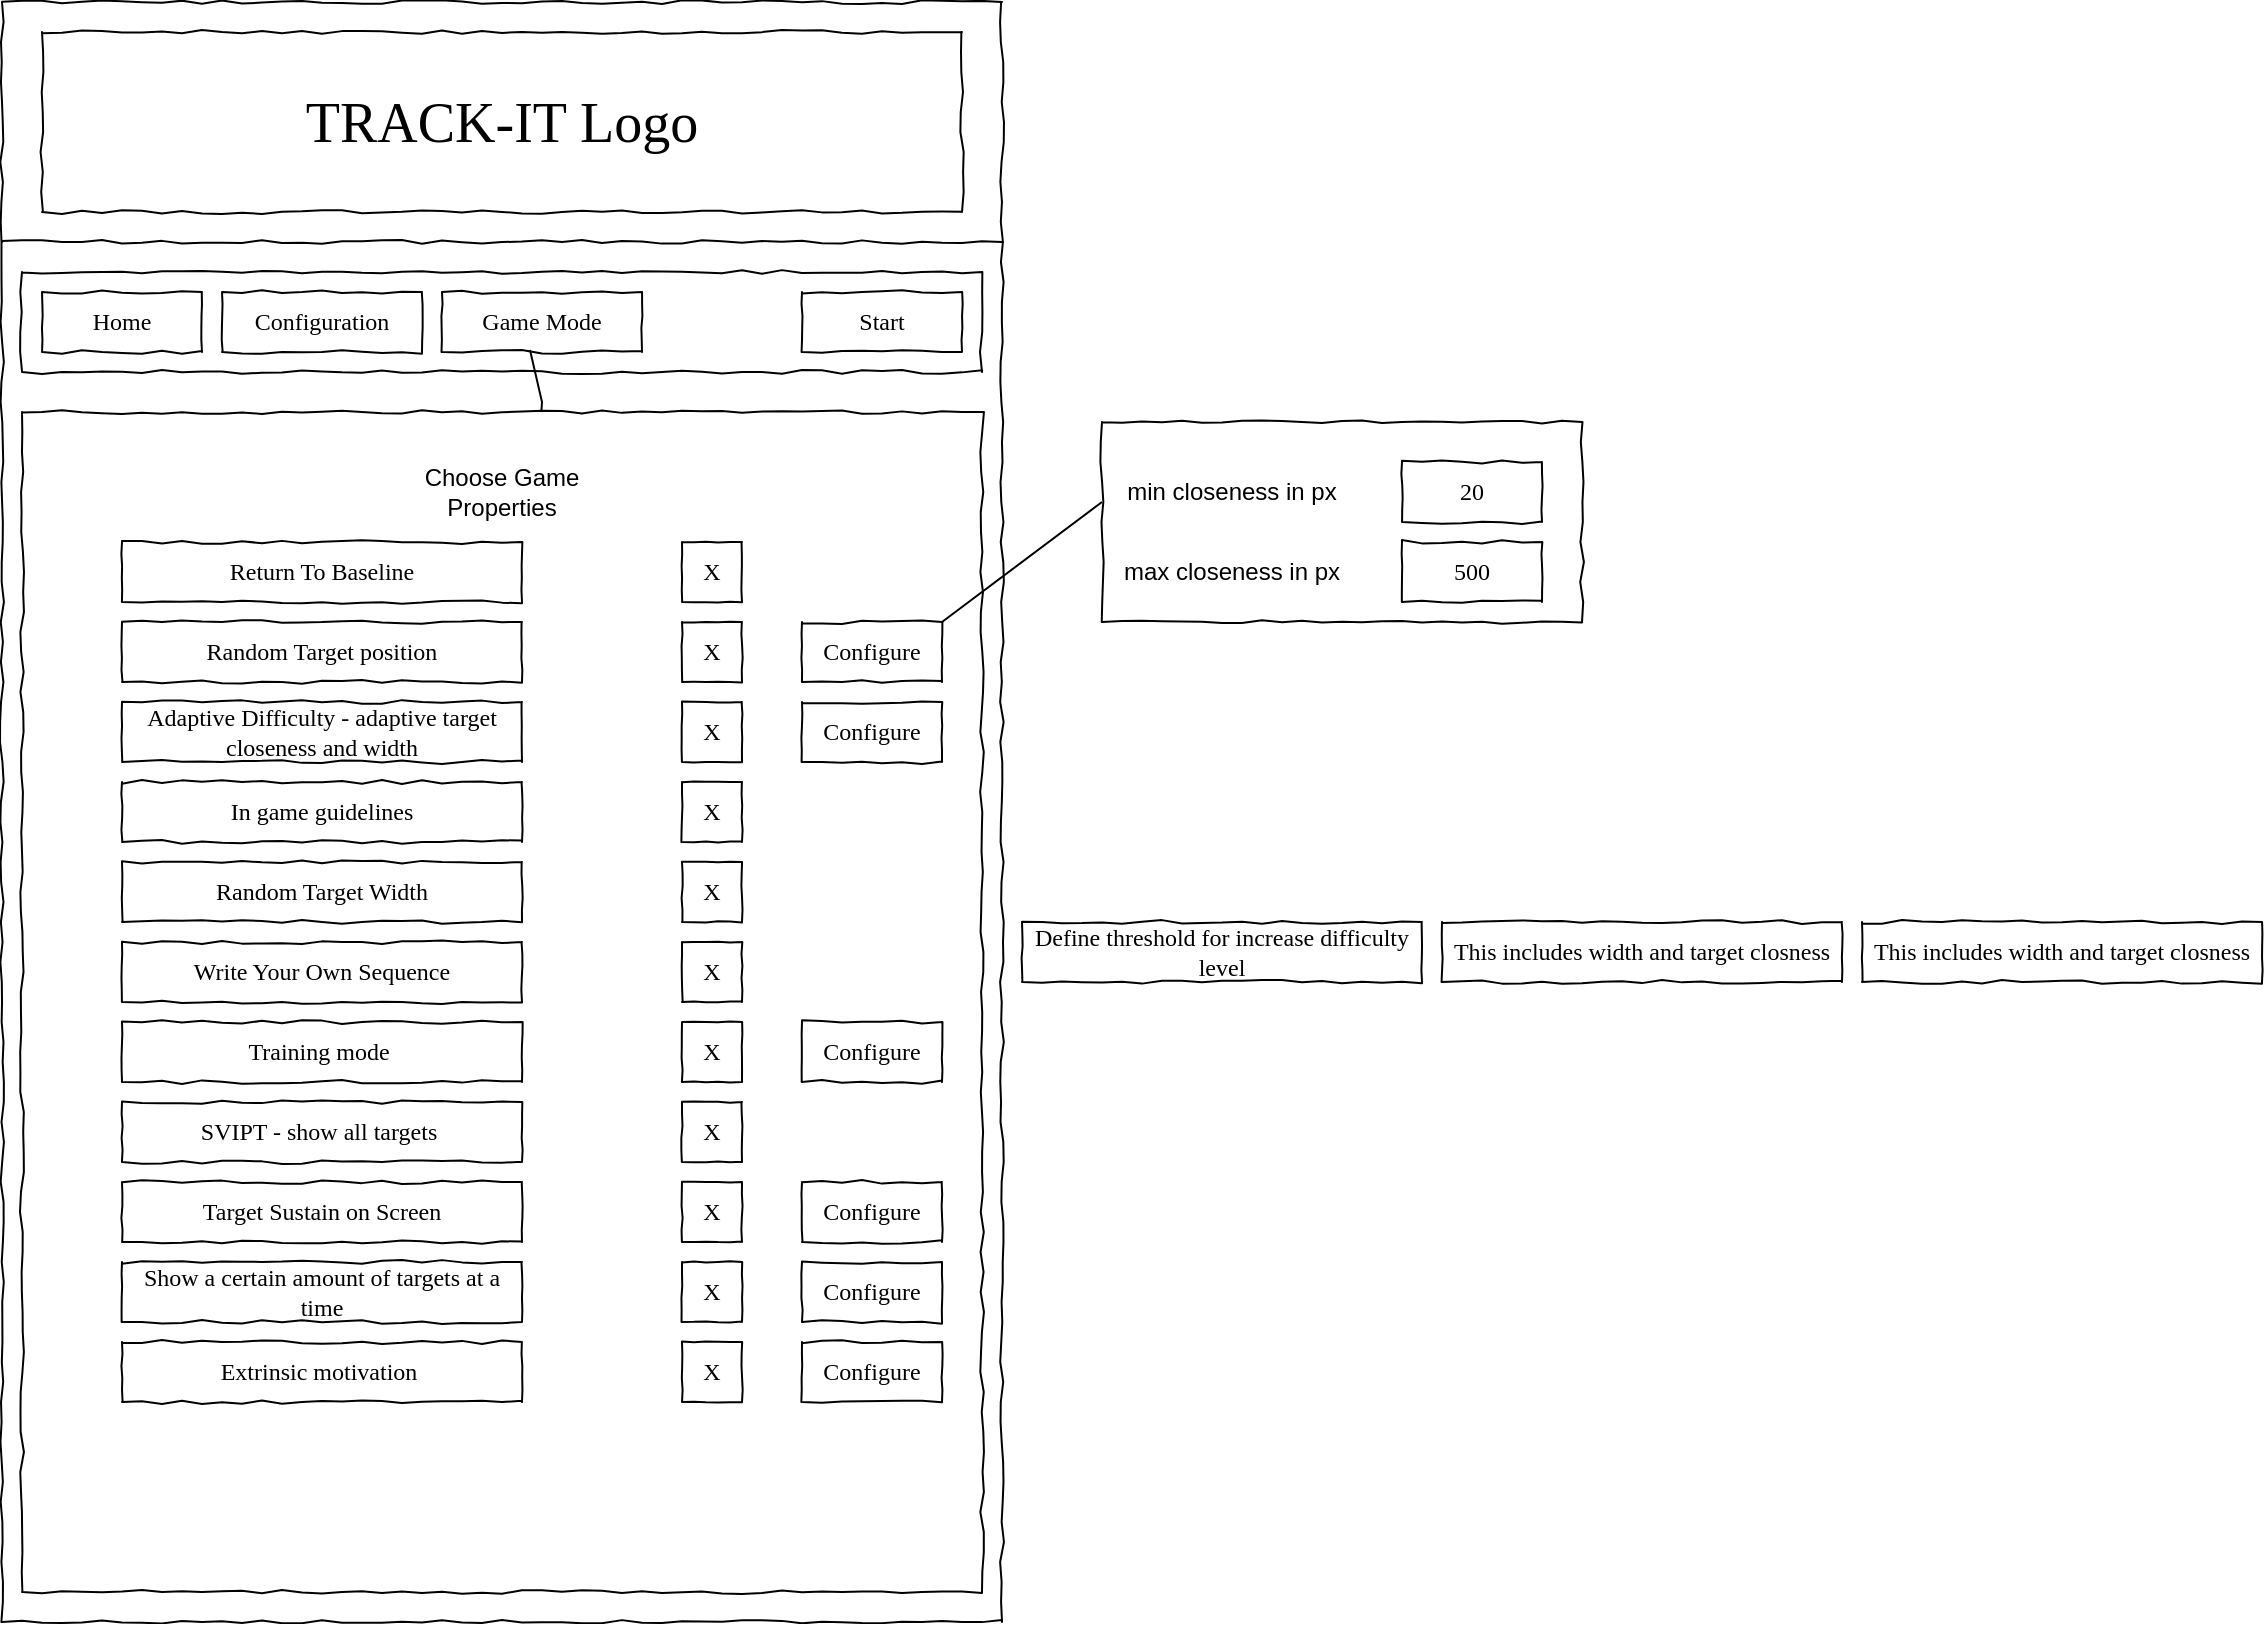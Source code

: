 <mxfile version="21.6.1" type="device">
  <diagram name="Page-1" id="03018318-947c-dd8e-b7a3-06fadd420f32">
    <mxGraphModel dx="1728" dy="1003" grid="1" gridSize="10" guides="1" tooltips="1" connect="1" arrows="1" fold="1" page="1" pageScale="1" pageWidth="1100" pageHeight="850" background="none" math="0" shadow="0">
      <root>
        <mxCell id="0" />
        <mxCell id="1" parent="0" />
        <mxCell id="677b7b8949515195-1" value="" style="whiteSpace=wrap;html=1;rounded=0;shadow=0;labelBackgroundColor=none;strokeColor=#000000;strokeWidth=1;fillColor=none;fontFamily=Verdana;fontSize=12;fontColor=#000000;align=center;comic=1;" parent="1" vertex="1">
          <mxGeometry x="300" y="20" width="500" height="810" as="geometry" />
        </mxCell>
        <mxCell id="677b7b8949515195-2" value="TRACK-IT Logo" style="whiteSpace=wrap;html=1;rounded=0;shadow=0;labelBackgroundColor=none;strokeWidth=1;fontFamily=Verdana;fontSize=28;align=center;comic=1;" parent="1" vertex="1">
          <mxGeometry x="320" y="35" width="460" height="90" as="geometry" />
        </mxCell>
        <mxCell id="677b7b8949515195-9" value="" style="line;strokeWidth=1;html=1;rounded=0;shadow=0;labelBackgroundColor=none;fillColor=none;fontFamily=Verdana;fontSize=14;fontColor=#000000;align=center;comic=1;" parent="1" vertex="1">
          <mxGeometry x="300" y="135" width="500" height="10" as="geometry" />
        </mxCell>
        <mxCell id="677b7b8949515195-10" value="" style="whiteSpace=wrap;html=1;rounded=0;shadow=0;labelBackgroundColor=none;strokeWidth=1;fillColor=none;fontFamily=Verdana;fontSize=12;align=center;comic=1;" parent="1" vertex="1">
          <mxGeometry x="310" y="155" width="480" height="50" as="geometry" />
        </mxCell>
        <mxCell id="677b7b8949515195-25" value="" style="whiteSpace=wrap;html=1;rounded=0;shadow=0;labelBackgroundColor=none;strokeWidth=1;fillColor=none;fontFamily=Verdana;fontSize=12;align=center;comic=1;" parent="1" vertex="1">
          <mxGeometry x="310" y="225" width="480" height="590" as="geometry" />
        </mxCell>
        <mxCell id="6X27XeiCugofJ0FdR2cb-1" value="Home" style="whiteSpace=wrap;html=1;rounded=0;shadow=0;labelBackgroundColor=none;strokeWidth=1;fillColor=none;fontFamily=Verdana;fontSize=12;align=center;comic=1;" parent="1" vertex="1">
          <mxGeometry x="320" y="165" width="80" height="30" as="geometry" />
        </mxCell>
        <mxCell id="6X27XeiCugofJ0FdR2cb-3" value="Configuration" style="whiteSpace=wrap;html=1;rounded=0;shadow=0;labelBackgroundColor=none;strokeWidth=1;fillColor=none;fontFamily=Verdana;fontSize=12;align=center;comic=1;" parent="1" vertex="1">
          <mxGeometry x="410" y="165" width="100" height="30" as="geometry" />
        </mxCell>
        <mxCell id="6X27XeiCugofJ0FdR2cb-5" value="Game Mode" style="whiteSpace=wrap;html=1;rounded=0;shadow=0;labelBackgroundColor=none;strokeWidth=1;fillColor=none;fontFamily=Verdana;fontSize=12;align=center;comic=1;" parent="1" vertex="1">
          <mxGeometry x="520" y="165" width="100" height="30" as="geometry" />
        </mxCell>
        <mxCell id="6X27XeiCugofJ0FdR2cb-6" value="Start" style="whiteSpace=wrap;html=1;rounded=0;shadow=0;labelBackgroundColor=none;strokeWidth=1;fillColor=none;fontFamily=Verdana;fontSize=12;align=center;comic=1;" parent="1" vertex="1">
          <mxGeometry x="700" y="165" width="80" height="30" as="geometry" />
        </mxCell>
        <mxCell id="6X27XeiCugofJ0FdR2cb-11" value="" style="endArrow=none;html=1;rounded=0;exitX=0.44;exitY=0.967;exitDx=0;exitDy=0;exitPerimeter=0;" parent="1" source="6X27XeiCugofJ0FdR2cb-5" target="677b7b8949515195-25" edge="1">
          <mxGeometry width="50" height="50" relative="1" as="geometry">
            <mxPoint x="550" y="460" as="sourcePoint" />
            <mxPoint x="440" y="270" as="targetPoint" />
            <Array as="points">
              <mxPoint x="570" y="220" />
            </Array>
          </mxGeometry>
        </mxCell>
        <mxCell id="4UDEAUrDCL4G5vx5dv1s-1" value="Choose Game Properties" style="text;html=1;strokeColor=none;fillColor=none;align=center;verticalAlign=middle;whiteSpace=wrap;rounded=0;" vertex="1" parent="1">
          <mxGeometry x="490" y="250" width="120" height="30" as="geometry" />
        </mxCell>
        <mxCell id="4UDEAUrDCL4G5vx5dv1s-3" value="Write Your Own Sequence" style="whiteSpace=wrap;html=1;rounded=0;shadow=0;labelBackgroundColor=none;strokeWidth=1;fillColor=none;fontFamily=Verdana;fontSize=12;align=center;comic=1;" vertex="1" parent="1">
          <mxGeometry x="360" y="490" width="200" height="30" as="geometry" />
        </mxCell>
        <mxCell id="4UDEAUrDCL4G5vx5dv1s-4" value="X" style="whiteSpace=wrap;html=1;rounded=0;shadow=0;labelBackgroundColor=none;strokeWidth=1;fillColor=none;fontFamily=Verdana;fontSize=12;align=center;comic=1;" vertex="1" parent="1">
          <mxGeometry x="640" y="490" width="30" height="30" as="geometry" />
        </mxCell>
        <mxCell id="4UDEAUrDCL4G5vx5dv1s-5" value="Return To Baseline" style="whiteSpace=wrap;html=1;rounded=0;shadow=0;labelBackgroundColor=none;strokeWidth=1;fillColor=none;fontFamily=Verdana;fontSize=12;align=center;comic=1;" vertex="1" parent="1">
          <mxGeometry x="360" y="290" width="200" height="30" as="geometry" />
        </mxCell>
        <mxCell id="4UDEAUrDCL4G5vx5dv1s-6" value="X" style="whiteSpace=wrap;html=1;rounded=0;shadow=0;labelBackgroundColor=none;strokeWidth=1;fillColor=none;fontFamily=Verdana;fontSize=12;align=center;comic=1;" vertex="1" parent="1">
          <mxGeometry x="640" y="290" width="30" height="30" as="geometry" />
        </mxCell>
        <mxCell id="4UDEAUrDCL4G5vx5dv1s-7" value="Random Target position" style="whiteSpace=wrap;html=1;rounded=0;shadow=0;labelBackgroundColor=none;strokeWidth=1;fillColor=none;fontFamily=Verdana;fontSize=12;align=center;comic=1;" vertex="1" parent="1">
          <mxGeometry x="360" y="330" width="200" height="30" as="geometry" />
        </mxCell>
        <mxCell id="4UDEAUrDCL4G5vx5dv1s-8" value="X" style="whiteSpace=wrap;html=1;rounded=0;shadow=0;labelBackgroundColor=none;strokeWidth=1;fillColor=none;fontFamily=Verdana;fontSize=12;align=center;comic=1;" vertex="1" parent="1">
          <mxGeometry x="640" y="330" width="30" height="30" as="geometry" />
        </mxCell>
        <mxCell id="4UDEAUrDCL4G5vx5dv1s-10" value="Random Target Width" style="whiteSpace=wrap;html=1;rounded=0;shadow=0;labelBackgroundColor=none;strokeWidth=1;fillColor=none;fontFamily=Verdana;fontSize=12;align=center;comic=1;" vertex="1" parent="1">
          <mxGeometry x="360" y="450" width="200" height="30" as="geometry" />
        </mxCell>
        <mxCell id="4UDEAUrDCL4G5vx5dv1s-11" value="X" style="whiteSpace=wrap;html=1;rounded=0;shadow=0;labelBackgroundColor=none;strokeWidth=1;fillColor=none;fontFamily=Verdana;fontSize=12;align=center;comic=1;" vertex="1" parent="1">
          <mxGeometry x="640" y="450" width="30" height="30" as="geometry" />
        </mxCell>
        <mxCell id="4UDEAUrDCL4G5vx5dv1s-12" value="Adaptive Difficulty - adaptive target closeness and width" style="whiteSpace=wrap;html=1;rounded=0;shadow=0;labelBackgroundColor=none;strokeWidth=1;fillColor=none;fontFamily=Verdana;fontSize=12;align=center;comic=1;" vertex="1" parent="1">
          <mxGeometry x="360" y="370" width="200" height="30" as="geometry" />
        </mxCell>
        <mxCell id="4UDEAUrDCL4G5vx5dv1s-13" value="X" style="whiteSpace=wrap;html=1;rounded=0;shadow=0;labelBackgroundColor=none;strokeWidth=1;fillColor=none;fontFamily=Verdana;fontSize=12;align=center;comic=1;" vertex="1" parent="1">
          <mxGeometry x="640" y="370" width="30" height="30" as="geometry" />
        </mxCell>
        <mxCell id="4UDEAUrDCL4G5vx5dv1s-14" value="Training mode&amp;nbsp;" style="whiteSpace=wrap;html=1;rounded=0;shadow=0;labelBackgroundColor=none;strokeWidth=1;fillColor=none;fontFamily=Verdana;fontSize=12;align=center;comic=1;" vertex="1" parent="1">
          <mxGeometry x="360" y="530" width="200" height="30" as="geometry" />
        </mxCell>
        <mxCell id="4UDEAUrDCL4G5vx5dv1s-15" value="X" style="whiteSpace=wrap;html=1;rounded=0;shadow=0;labelBackgroundColor=none;strokeWidth=1;fillColor=none;fontFamily=Verdana;fontSize=12;align=center;comic=1;" vertex="1" parent="1">
          <mxGeometry x="640" y="530" width="30" height="30" as="geometry" />
        </mxCell>
        <mxCell id="4UDEAUrDCL4G5vx5dv1s-16" value="SVIPT - show all targets&amp;nbsp;" style="whiteSpace=wrap;html=1;rounded=0;shadow=0;labelBackgroundColor=none;strokeWidth=1;fillColor=none;fontFamily=Verdana;fontSize=12;align=center;comic=1;" vertex="1" parent="1">
          <mxGeometry x="360" y="570" width="200" height="30" as="geometry" />
        </mxCell>
        <mxCell id="4UDEAUrDCL4G5vx5dv1s-17" value="X" style="whiteSpace=wrap;html=1;rounded=0;shadow=0;labelBackgroundColor=none;strokeWidth=1;fillColor=none;fontFamily=Verdana;fontSize=12;align=center;comic=1;" vertex="1" parent="1">
          <mxGeometry x="640" y="570" width="30" height="30" as="geometry" />
        </mxCell>
        <mxCell id="4UDEAUrDCL4G5vx5dv1s-18" value="Define threshold for increase difficulty level" style="whiteSpace=wrap;html=1;rounded=0;shadow=0;labelBackgroundColor=none;strokeWidth=1;fillColor=none;fontFamily=Verdana;fontSize=12;align=center;comic=1;" vertex="1" parent="1">
          <mxGeometry x="810" y="480" width="200" height="30" as="geometry" />
        </mxCell>
        <mxCell id="4UDEAUrDCL4G5vx5dv1s-20" value="This includes width and target closness" style="whiteSpace=wrap;html=1;rounded=0;shadow=0;labelBackgroundColor=none;strokeWidth=1;fillColor=none;fontFamily=Verdana;fontSize=12;align=center;comic=1;" vertex="1" parent="1">
          <mxGeometry x="1020" y="480" width="200" height="30" as="geometry" />
        </mxCell>
        <mxCell id="4UDEAUrDCL4G5vx5dv1s-21" value="This includes width and target closness" style="whiteSpace=wrap;html=1;rounded=0;shadow=0;labelBackgroundColor=none;strokeWidth=1;fillColor=none;fontFamily=Verdana;fontSize=12;align=center;comic=1;" vertex="1" parent="1">
          <mxGeometry x="1230" y="480" width="200" height="30" as="geometry" />
        </mxCell>
        <mxCell id="4UDEAUrDCL4G5vx5dv1s-23" value="Target Sustain on Screen" style="whiteSpace=wrap;html=1;rounded=0;shadow=0;labelBackgroundColor=none;strokeWidth=1;fillColor=none;fontFamily=Verdana;fontSize=12;align=center;comic=1;" vertex="1" parent="1">
          <mxGeometry x="360" y="610" width="200" height="30" as="geometry" />
        </mxCell>
        <mxCell id="4UDEAUrDCL4G5vx5dv1s-24" value="X" style="whiteSpace=wrap;html=1;rounded=0;shadow=0;labelBackgroundColor=none;strokeWidth=1;fillColor=none;fontFamily=Verdana;fontSize=12;align=center;comic=1;" vertex="1" parent="1">
          <mxGeometry x="640" y="610" width="30" height="30" as="geometry" />
        </mxCell>
        <mxCell id="4UDEAUrDCL4G5vx5dv1s-25" value="Show a certain amount of targets at a time" style="whiteSpace=wrap;html=1;rounded=0;shadow=0;labelBackgroundColor=none;strokeWidth=1;fillColor=none;fontFamily=Verdana;fontSize=12;align=center;comic=1;" vertex="1" parent="1">
          <mxGeometry x="360" y="650" width="200" height="30" as="geometry" />
        </mxCell>
        <mxCell id="4UDEAUrDCL4G5vx5dv1s-26" value="X" style="whiteSpace=wrap;html=1;rounded=0;shadow=0;labelBackgroundColor=none;strokeWidth=1;fillColor=none;fontFamily=Verdana;fontSize=12;align=center;comic=1;" vertex="1" parent="1">
          <mxGeometry x="640" y="650" width="30" height="30" as="geometry" />
        </mxCell>
        <mxCell id="4UDEAUrDCL4G5vx5dv1s-27" value="Extrinsic motivation&amp;nbsp;" style="whiteSpace=wrap;html=1;rounded=0;shadow=0;labelBackgroundColor=none;strokeWidth=1;fillColor=none;fontFamily=Verdana;fontSize=12;align=center;comic=1;" vertex="1" parent="1">
          <mxGeometry x="360" y="690" width="200" height="30" as="geometry" />
        </mxCell>
        <mxCell id="4UDEAUrDCL4G5vx5dv1s-28" value="X" style="whiteSpace=wrap;html=1;rounded=0;shadow=0;labelBackgroundColor=none;strokeWidth=1;fillColor=none;fontFamily=Verdana;fontSize=12;align=center;comic=1;" vertex="1" parent="1">
          <mxGeometry x="640" y="690" width="30" height="30" as="geometry" />
        </mxCell>
        <mxCell id="4UDEAUrDCL4G5vx5dv1s-29" value="In game guidelines" style="whiteSpace=wrap;html=1;rounded=0;shadow=0;labelBackgroundColor=none;strokeWidth=1;fillColor=none;fontFamily=Verdana;fontSize=12;align=center;comic=1;" vertex="1" parent="1">
          <mxGeometry x="360" y="410" width="200" height="30" as="geometry" />
        </mxCell>
        <mxCell id="4UDEAUrDCL4G5vx5dv1s-30" value="X" style="whiteSpace=wrap;html=1;rounded=0;shadow=0;labelBackgroundColor=none;strokeWidth=1;fillColor=none;fontFamily=Verdana;fontSize=12;align=center;comic=1;" vertex="1" parent="1">
          <mxGeometry x="640" y="410" width="30" height="30" as="geometry" />
        </mxCell>
        <mxCell id="4UDEAUrDCL4G5vx5dv1s-31" value="Configure" style="whiteSpace=wrap;html=1;rounded=0;shadow=0;labelBackgroundColor=none;strokeWidth=1;fillColor=none;fontFamily=Verdana;fontSize=12;align=center;comic=1;" vertex="1" parent="1">
          <mxGeometry x="700" y="330" width="70" height="30" as="geometry" />
        </mxCell>
        <mxCell id="4UDEAUrDCL4G5vx5dv1s-32" value="Configure" style="whiteSpace=wrap;html=1;rounded=0;shadow=0;labelBackgroundColor=none;strokeWidth=1;fillColor=none;fontFamily=Verdana;fontSize=12;align=center;comic=1;" vertex="1" parent="1">
          <mxGeometry x="700" y="370" width="70" height="30" as="geometry" />
        </mxCell>
        <mxCell id="4UDEAUrDCL4G5vx5dv1s-33" value="Configure" style="whiteSpace=wrap;html=1;rounded=0;shadow=0;labelBackgroundColor=none;strokeWidth=1;fillColor=none;fontFamily=Verdana;fontSize=12;align=center;comic=1;" vertex="1" parent="1">
          <mxGeometry x="700" y="530" width="70" height="30" as="geometry" />
        </mxCell>
        <mxCell id="4UDEAUrDCL4G5vx5dv1s-34" value="Configure" style="whiteSpace=wrap;html=1;rounded=0;shadow=0;labelBackgroundColor=none;strokeWidth=1;fillColor=none;fontFamily=Verdana;fontSize=12;align=center;comic=1;" vertex="1" parent="1">
          <mxGeometry x="700" y="610" width="70" height="30" as="geometry" />
        </mxCell>
        <mxCell id="4UDEAUrDCL4G5vx5dv1s-35" value="Configure" style="whiteSpace=wrap;html=1;rounded=0;shadow=0;labelBackgroundColor=none;strokeWidth=1;fillColor=none;fontFamily=Verdana;fontSize=12;align=center;comic=1;" vertex="1" parent="1">
          <mxGeometry x="700" y="650" width="70" height="30" as="geometry" />
        </mxCell>
        <mxCell id="4UDEAUrDCL4G5vx5dv1s-36" value="Configure" style="whiteSpace=wrap;html=1;rounded=0;shadow=0;labelBackgroundColor=none;strokeWidth=1;fillColor=none;fontFamily=Verdana;fontSize=12;align=center;comic=1;" vertex="1" parent="1">
          <mxGeometry x="700" y="690" width="70" height="30" as="geometry" />
        </mxCell>
        <mxCell id="4UDEAUrDCL4G5vx5dv1s-38" value="" style="endArrow=none;html=1;rounded=0;" edge="1" parent="1">
          <mxGeometry width="50" height="50" relative="1" as="geometry">
            <mxPoint x="770" y="330" as="sourcePoint" />
            <mxPoint x="850" y="270" as="targetPoint" />
          </mxGeometry>
        </mxCell>
        <mxCell id="4UDEAUrDCL4G5vx5dv1s-39" value="" style="whiteSpace=wrap;html=1;rounded=0;shadow=0;labelBackgroundColor=none;strokeWidth=1;fillColor=none;fontFamily=Verdana;fontSize=12;align=center;comic=1;" vertex="1" parent="1">
          <mxGeometry x="850" y="230" width="240" height="100" as="geometry" />
        </mxCell>
        <mxCell id="4UDEAUrDCL4G5vx5dv1s-40" value="min closeness in px" style="text;html=1;strokeColor=none;fillColor=none;align=center;verticalAlign=middle;whiteSpace=wrap;rounded=0;" vertex="1" parent="1">
          <mxGeometry x="860" y="250" width="110" height="30" as="geometry" />
        </mxCell>
        <mxCell id="4UDEAUrDCL4G5vx5dv1s-41" value="max closeness in px" style="text;html=1;strokeColor=none;fillColor=none;align=center;verticalAlign=middle;whiteSpace=wrap;rounded=0;" vertex="1" parent="1">
          <mxGeometry x="855" y="290" width="120" height="30" as="geometry" />
        </mxCell>
        <mxCell id="4UDEAUrDCL4G5vx5dv1s-42" value="20" style="whiteSpace=wrap;html=1;rounded=0;shadow=0;labelBackgroundColor=none;strokeWidth=1;fillColor=none;fontFamily=Verdana;fontSize=12;align=center;comic=1;" vertex="1" parent="1">
          <mxGeometry x="1000" y="250" width="70" height="30" as="geometry" />
        </mxCell>
        <mxCell id="4UDEAUrDCL4G5vx5dv1s-43" value="500" style="whiteSpace=wrap;html=1;rounded=0;shadow=0;labelBackgroundColor=none;strokeWidth=1;fillColor=none;fontFamily=Verdana;fontSize=12;align=center;comic=1;" vertex="1" parent="1">
          <mxGeometry x="1000" y="290" width="70" height="30" as="geometry" />
        </mxCell>
      </root>
    </mxGraphModel>
  </diagram>
</mxfile>
